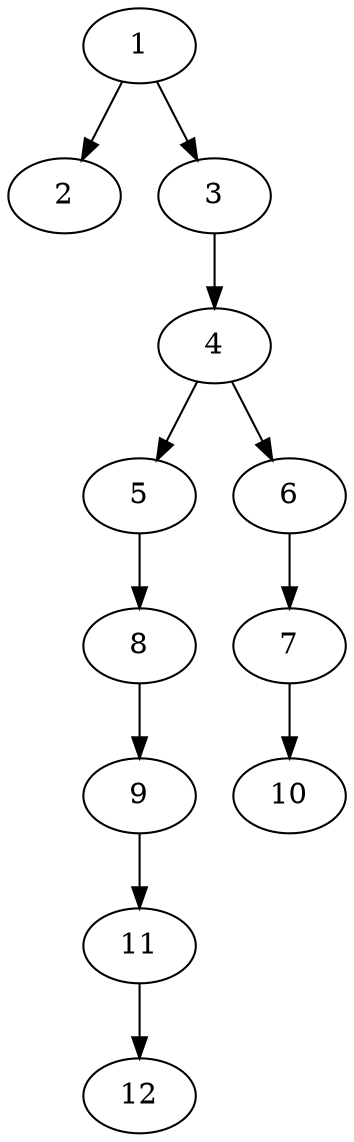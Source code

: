 // DAG (tier=1-easy, mode=data, n=12, ccr=0.349, fat=0.408, density=0.316, regular=0.774, jump=0.030, mindata=1048576, maxdata=8388608)
// DAG automatically generated by daggen at Sun Aug 24 16:33:33 2025
// /home/ermia/Project/Environments/daggen/bin/daggen --dot --ccr 0.349 --fat 0.408 --regular 0.774 --density 0.316 --jump 0.030 --mindata 1048576 --maxdata 8388608 -n 12 
digraph G {
  1 [size="36452758901519024128", alpha="0.19", expect_size="18226379450759512064"]
  1 -> 2 [size ="87951568535552"]
  1 -> 3 [size ="87951568535552"]
  2 [size="71920340118234488", alpha="0.14", expect_size="35960170059117244"]
  3 [size="7945133068847109", alpha="0.12", expect_size="3972566534423554"]
  3 -> 4 [size ="151091714981888"]
  4 [size="4211094136335368192", alpha="0.07", expect_size="2105547068167684096"]
  4 -> 5 [size ="20861872504832"]
  4 -> 6 [size ="20861872504832"]
  5 [size="22769213160548784", alpha="0.15", expect_size="11384606580274392"]
  5 -> 8 [size ="393844340293632"]
  6 [size="147176542426873462784", alpha="0.18", expect_size="73588271213436731392"]
  6 -> 7 [size ="223005573644288"]
  7 [size="25541623692738480", alpha="0.19", expect_size="12770811846369240"]
  7 -> 10 [size ="11680297779200"]
  8 [size="230864760154450112", alpha="0.13", expect_size="115432380077225056"]
  8 -> 9 [size ="108414579507200"]
  9 [size="94109947806416371712", alpha="0.15", expect_size="47054973903208185856"]
  9 -> 11 [size ="165518677901312"]
  10 [size="4878843839637235", alpha="0.01", expect_size="2439421919818617"]
  11 [size="2067097734418006016", alpha="0.02", expect_size="1033548867209003008"]
  11 -> 12 [size ="12981672869888"]
  12 [size="151680148810844832", alpha="0.02", expect_size="75840074405422416"]
}